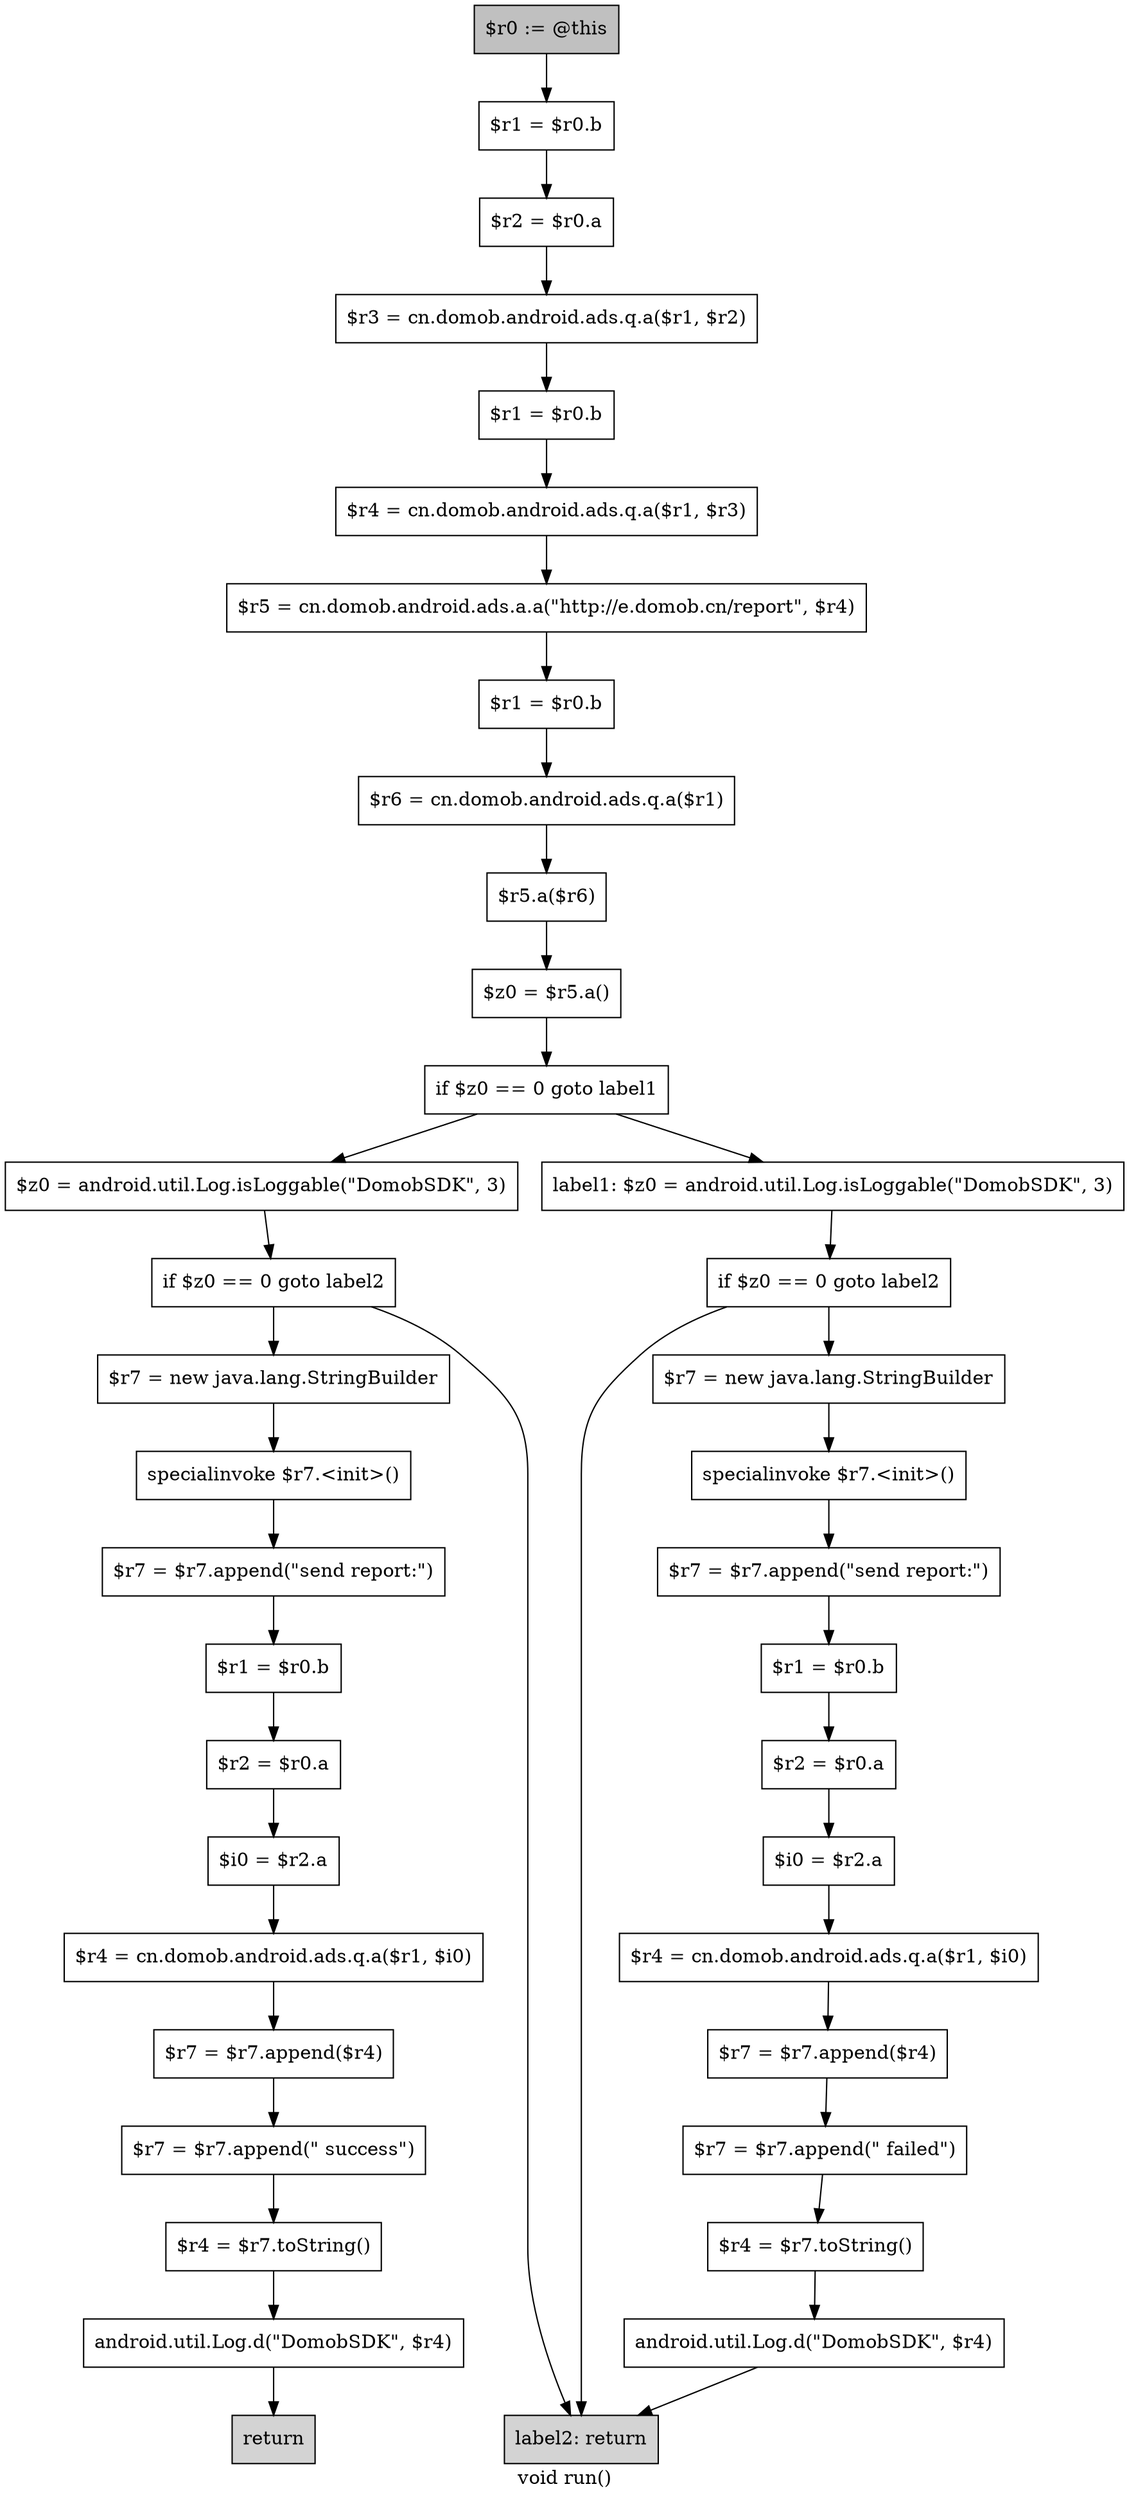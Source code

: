 digraph "void run()" {
    label="void run()";
    node [shape=box];
    "0" [style=filled,fillcolor=gray,label="$r0 := @this",];
    "1" [label="$r1 = $r0.b",];
    "0"->"1";
    "2" [label="$r2 = $r0.a",];
    "1"->"2";
    "3" [label="$r3 = cn.domob.android.ads.q.a($r1, $r2)",];
    "2"->"3";
    "4" [label="$r1 = $r0.b",];
    "3"->"4";
    "5" [label="$r4 = cn.domob.android.ads.q.a($r1, $r3)",];
    "4"->"5";
    "6" [label="$r5 = cn.domob.android.ads.a.a(\"http://e.domob.cn/report\", $r4)",];
    "5"->"6";
    "7" [label="$r1 = $r0.b",];
    "6"->"7";
    "8" [label="$r6 = cn.domob.android.ads.q.a($r1)",];
    "7"->"8";
    "9" [label="$r5.a($r6)",];
    "8"->"9";
    "10" [label="$z0 = $r5.a()",];
    "9"->"10";
    "11" [label="if $z0 == 0 goto label1",];
    "10"->"11";
    "12" [label="$z0 = android.util.Log.isLoggable(\"DomobSDK\", 3)",];
    "11"->"12";
    "26" [label="label1: $z0 = android.util.Log.isLoggable(\"DomobSDK\", 3)",];
    "11"->"26";
    "13" [label="if $z0 == 0 goto label2",];
    "12"->"13";
    "14" [label="$r7 = new java.lang.StringBuilder",];
    "13"->"14";
    "39" [style=filled,fillcolor=lightgray,label="label2: return",];
    "13"->"39";
    "15" [label="specialinvoke $r7.<init>()",];
    "14"->"15";
    "16" [label="$r7 = $r7.append(\"send report:\")",];
    "15"->"16";
    "17" [label="$r1 = $r0.b",];
    "16"->"17";
    "18" [label="$r2 = $r0.a",];
    "17"->"18";
    "19" [label="$i0 = $r2.a",];
    "18"->"19";
    "20" [label="$r4 = cn.domob.android.ads.q.a($r1, $i0)",];
    "19"->"20";
    "21" [label="$r7 = $r7.append($r4)",];
    "20"->"21";
    "22" [label="$r7 = $r7.append(\" success\")",];
    "21"->"22";
    "23" [label="$r4 = $r7.toString()",];
    "22"->"23";
    "24" [label="android.util.Log.d(\"DomobSDK\", $r4)",];
    "23"->"24";
    "25" [style=filled,fillcolor=lightgray,label="return",];
    "24"->"25";
    "27" [label="if $z0 == 0 goto label2",];
    "26"->"27";
    "28" [label="$r7 = new java.lang.StringBuilder",];
    "27"->"28";
    "27"->"39";
    "29" [label="specialinvoke $r7.<init>()",];
    "28"->"29";
    "30" [label="$r7 = $r7.append(\"send report:\")",];
    "29"->"30";
    "31" [label="$r1 = $r0.b",];
    "30"->"31";
    "32" [label="$r2 = $r0.a",];
    "31"->"32";
    "33" [label="$i0 = $r2.a",];
    "32"->"33";
    "34" [label="$r4 = cn.domob.android.ads.q.a($r1, $i0)",];
    "33"->"34";
    "35" [label="$r7 = $r7.append($r4)",];
    "34"->"35";
    "36" [label="$r7 = $r7.append(\" failed\")",];
    "35"->"36";
    "37" [label="$r4 = $r7.toString()",];
    "36"->"37";
    "38" [label="android.util.Log.d(\"DomobSDK\", $r4)",];
    "37"->"38";
    "38"->"39";
}
